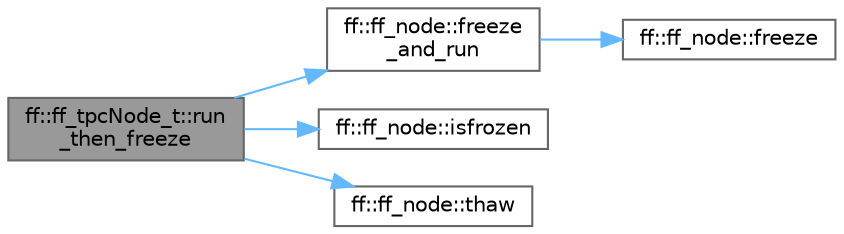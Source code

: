 digraph "ff::ff_tpcNode_t::run_then_freeze"
{
 // LATEX_PDF_SIZE
  bgcolor="transparent";
  edge [fontname=Helvetica,fontsize=10,labelfontname=Helvetica,labelfontsize=10];
  node [fontname=Helvetica,fontsize=10,shape=box,height=0.2,width=0.4];
  rankdir="LR";
  Node1 [id="Node000001",label="ff::ff_tpcNode_t::run\l_then_freeze",height=0.2,width=0.4,color="gray40", fillcolor="grey60", style="filled", fontcolor="black",tooltip=" "];
  Node1 -> Node2 [id="edge1_Node000001_Node000002",color="steelblue1",style="solid",tooltip=" "];
  Node2 [id="Node000002",label="ff::ff_node::freeze\l_and_run",height=0.2,width=0.4,color="grey40", fillcolor="white", style="filled",URL="$classff_1_1ff__node.html#a2a3cf53a9770db79fe5b20d08e66a0cf",tooltip="Suspend (freeze) the ff_node and run it"];
  Node2 -> Node3 [id="edge2_Node000002_Node000003",color="steelblue1",style="solid",tooltip=" "];
  Node3 [id="Node000003",label="ff::ff_node::freeze",height=0.2,width=0.4,color="grey40", fillcolor="white", style="filled",URL="$classff_1_1ff__node.html#aa9cbd68a2b1b94ac714a5939d510467b",tooltip="Freeze (suspend) a ff_node"];
  Node1 -> Node4 [id="edge3_Node000001_Node000004",color="steelblue1",style="solid",tooltip=" "];
  Node4 [id="Node000004",label="ff::ff_node::isfrozen",height=0.2,width=0.4,color="grey40", fillcolor="white", style="filled",URL="$classff_1_1ff__node.html#ad530addcffd6d545b3c520094136e7bd",tooltip="Checks if a ff_node is frozen"];
  Node1 -> Node5 [id="edge4_Node000001_Node000005",color="steelblue1",style="solid",tooltip=" "];
  Node5 [id="Node000005",label="ff::ff_node::thaw",height=0.2,width=0.4,color="grey40", fillcolor="white", style="filled",URL="$classff_1_1ff__node.html#a53ecd4da7c7652b8abc8923bbd57c589",tooltip="Thaw (resume) a ff_node"];
}
